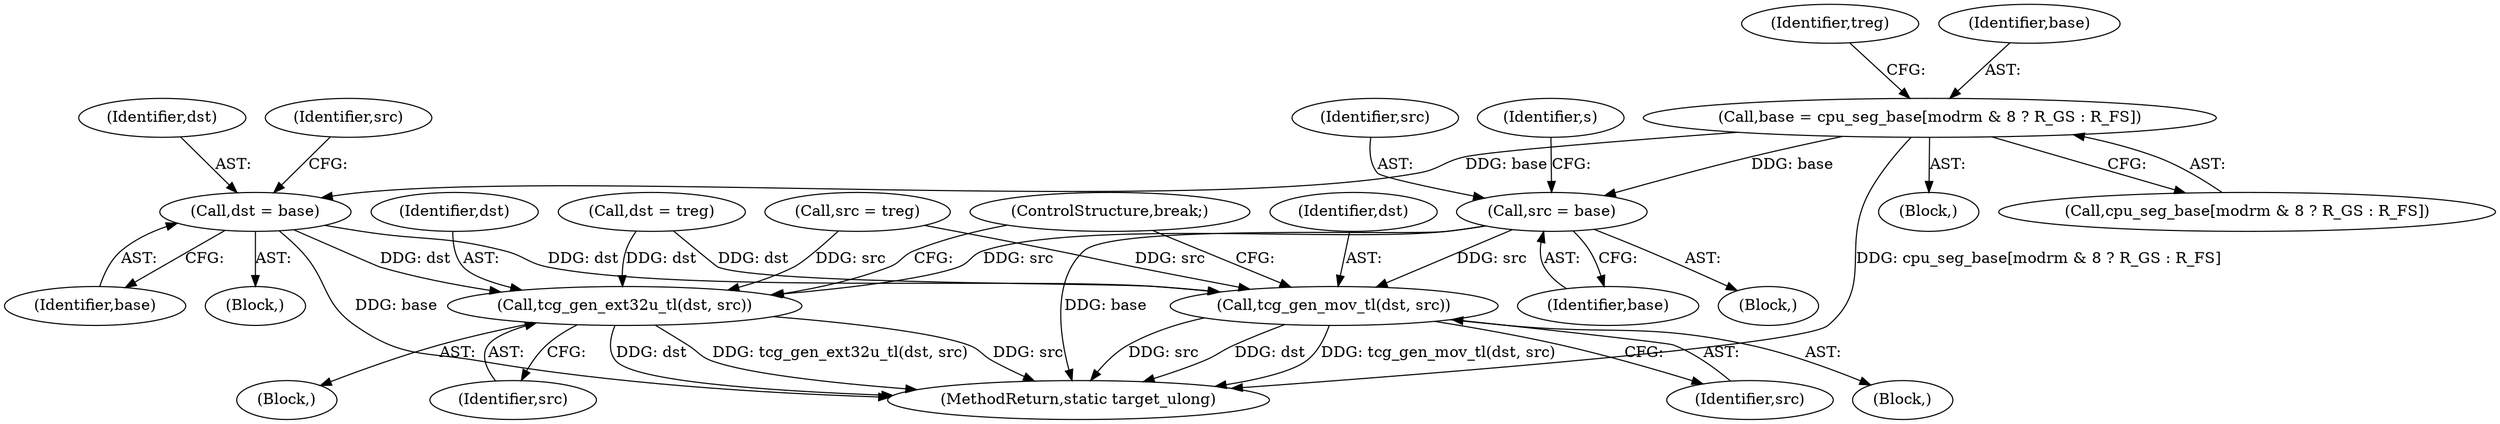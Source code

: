 digraph "0_qemu_30663fd26c0307e414622c7a8607fbc04f92ec14@array" {
"1011524" [label="(Call,base = cpu_seg_base[modrm & 8 ? R_GS : R_FS])"];
"1011550" [label="(Call,dst = base)"];
"1011572" [label="(Call,tcg_gen_ext32u_tl(dst, src))"];
"1011577" [label="(Call,tcg_gen_mov_tl(dst, src))"];
"1011562" [label="(Call,src = base)"];
"1011580" [label="(ControlStructure,break;)"];
"1011562" [label="(Call,src = base)"];
"1011535" [label="(Identifier,treg)"];
"1011551" [label="(Identifier,dst)"];
"1011513" [label="(Block,)"];
"1011553" [label="(Call,src = treg)"];
"1011552" [label="(Identifier,base)"];
"1011559" [label="(Call,dst = treg)"];
"1011554" [label="(Identifier,src)"];
"1011579" [label="(Identifier,src)"];
"1011577" [label="(Call,tcg_gen_mov_tl(dst, src))"];
"1011550" [label="(Call,dst = base)"];
"1011549" [label="(Block,)"];
"1011571" [label="(Block,)"];
"1011573" [label="(Identifier,dst)"];
"1011524" [label="(Call,base = cpu_seg_base[modrm & 8 ? R_GS : R_FS])"];
"1011525" [label="(Identifier,base)"];
"1011840" [label="(MethodReturn,static target_ulong)"];
"1011574" [label="(Identifier,src)"];
"1011576" [label="(Block,)"];
"1011526" [label="(Call,cpu_seg_base[modrm & 8 ? R_GS : R_FS])"];
"1011572" [label="(Call,tcg_gen_ext32u_tl(dst, src))"];
"1011563" [label="(Identifier,src)"];
"1011564" [label="(Identifier,base)"];
"1011578" [label="(Identifier,dst)"];
"1011558" [label="(Block,)"];
"1011568" [label="(Identifier,s)"];
"1011524" -> "1011513"  [label="AST: "];
"1011524" -> "1011526"  [label="CFG: "];
"1011525" -> "1011524"  [label="AST: "];
"1011526" -> "1011524"  [label="AST: "];
"1011535" -> "1011524"  [label="CFG: "];
"1011524" -> "1011840"  [label="DDG: cpu_seg_base[modrm & 8 ? R_GS : R_FS]"];
"1011524" -> "1011550"  [label="DDG: base"];
"1011524" -> "1011562"  [label="DDG: base"];
"1011550" -> "1011549"  [label="AST: "];
"1011550" -> "1011552"  [label="CFG: "];
"1011551" -> "1011550"  [label="AST: "];
"1011552" -> "1011550"  [label="AST: "];
"1011554" -> "1011550"  [label="CFG: "];
"1011550" -> "1011840"  [label="DDG: base"];
"1011550" -> "1011572"  [label="DDG: dst"];
"1011550" -> "1011577"  [label="DDG: dst"];
"1011572" -> "1011571"  [label="AST: "];
"1011572" -> "1011574"  [label="CFG: "];
"1011573" -> "1011572"  [label="AST: "];
"1011574" -> "1011572"  [label="AST: "];
"1011580" -> "1011572"  [label="CFG: "];
"1011572" -> "1011840"  [label="DDG: dst"];
"1011572" -> "1011840"  [label="DDG: tcg_gen_ext32u_tl(dst, src)"];
"1011572" -> "1011840"  [label="DDG: src"];
"1011559" -> "1011572"  [label="DDG: dst"];
"1011553" -> "1011572"  [label="DDG: src"];
"1011562" -> "1011572"  [label="DDG: src"];
"1011577" -> "1011576"  [label="AST: "];
"1011577" -> "1011579"  [label="CFG: "];
"1011578" -> "1011577"  [label="AST: "];
"1011579" -> "1011577"  [label="AST: "];
"1011580" -> "1011577"  [label="CFG: "];
"1011577" -> "1011840"  [label="DDG: dst"];
"1011577" -> "1011840"  [label="DDG: tcg_gen_mov_tl(dst, src)"];
"1011577" -> "1011840"  [label="DDG: src"];
"1011559" -> "1011577"  [label="DDG: dst"];
"1011553" -> "1011577"  [label="DDG: src"];
"1011562" -> "1011577"  [label="DDG: src"];
"1011562" -> "1011558"  [label="AST: "];
"1011562" -> "1011564"  [label="CFG: "];
"1011563" -> "1011562"  [label="AST: "];
"1011564" -> "1011562"  [label="AST: "];
"1011568" -> "1011562"  [label="CFG: "];
"1011562" -> "1011840"  [label="DDG: base"];
}
